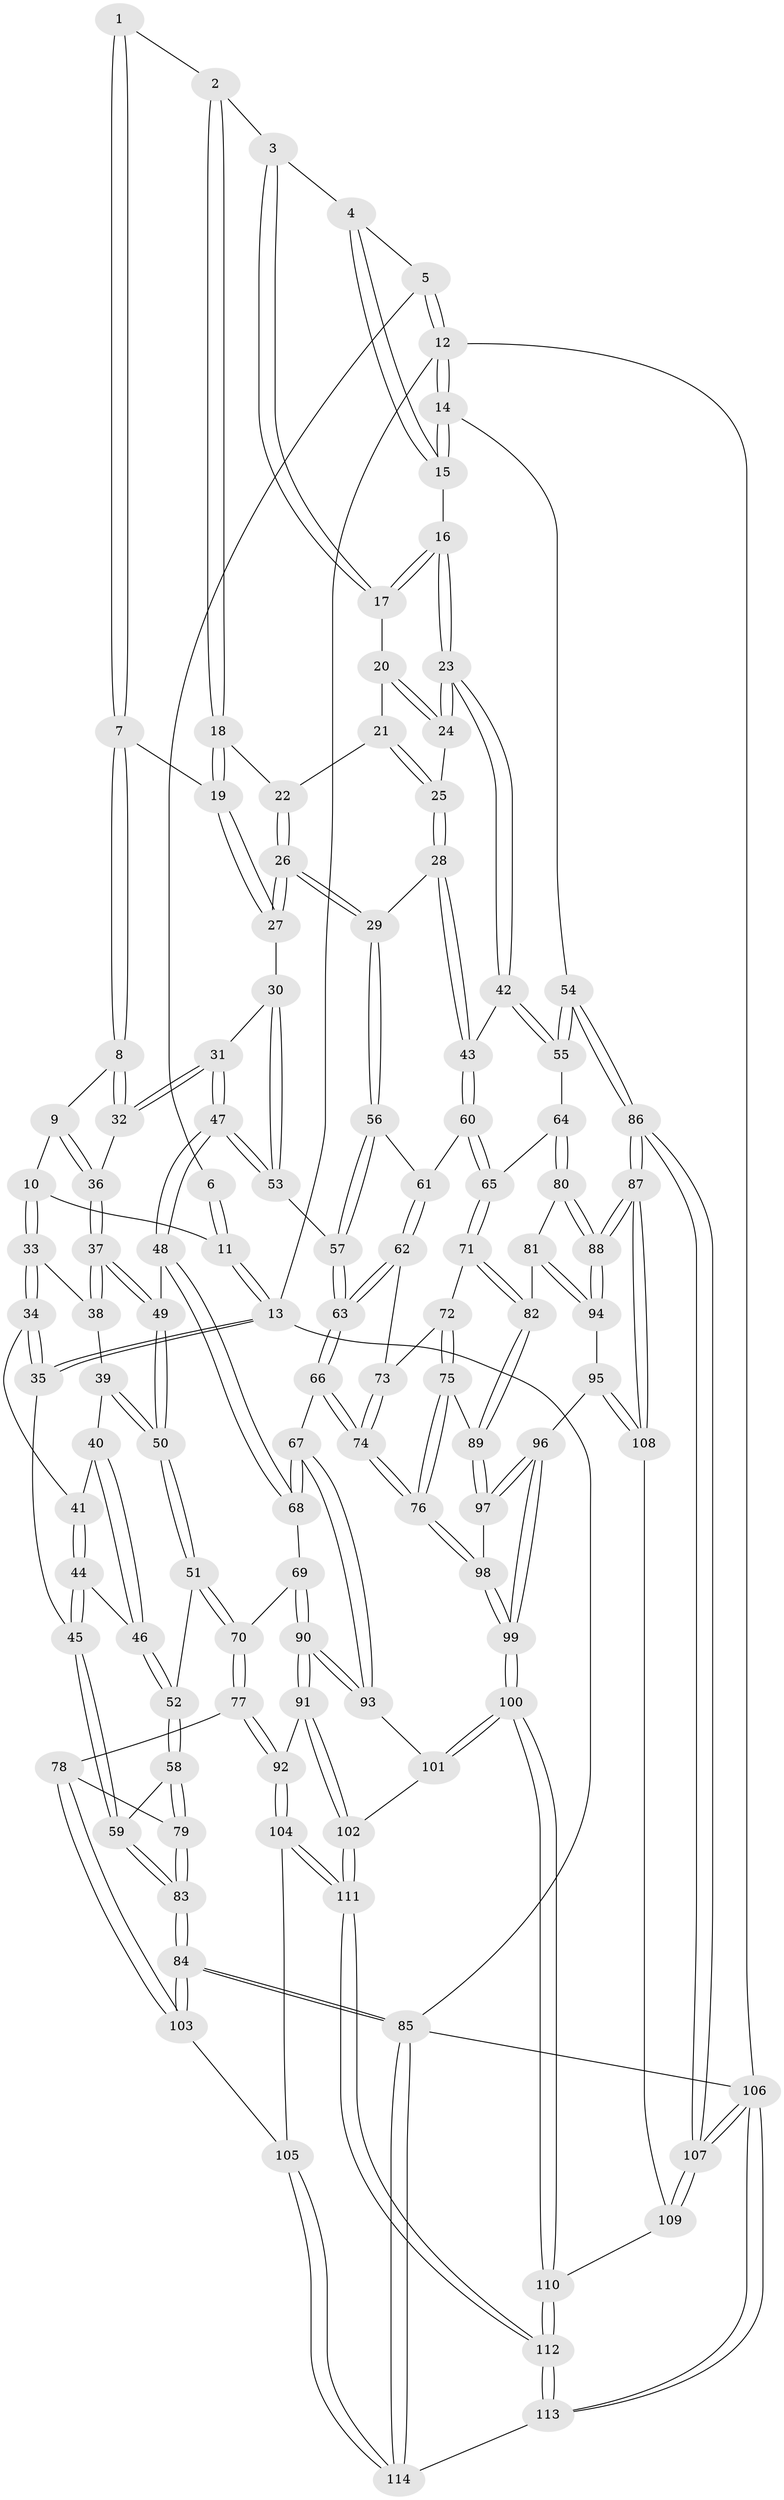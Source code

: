 // coarse degree distribution, {3: 0.08823529411764706, 4: 0.45588235294117646, 5: 0.4117647058823529, 6: 0.04411764705882353}
// Generated by graph-tools (version 1.1) at 2025/42/03/06/25 10:42:29]
// undirected, 114 vertices, 282 edges
graph export_dot {
graph [start="1"]
  node [color=gray90,style=filled];
  1 [pos="+0.4851781978692344+0.023409199169734565"];
  2 [pos="+0.6265456863866441+0.08803186386570068"];
  3 [pos="+0.7692909459848362+0"];
  4 [pos="+0.7792132114117111+0"];
  5 [pos="+0.7839682986986906+0"];
  6 [pos="+0.4079557703216987+0"];
  7 [pos="+0.4942935171754006+0.15887639069090118"];
  8 [pos="+0.4497446701596215+0.16844437195391296"];
  9 [pos="+0.33830405638139616+0.15956739607654363"];
  10 [pos="+0.26661976668795867+0.09812874833185542"];
  11 [pos="+0.2515274886824387+0"];
  12 [pos="+1+0"];
  13 [pos="+0+0"];
  14 [pos="+1+0.2378597034577596"];
  15 [pos="+0.9931396517221988+0.23261438412529928"];
  16 [pos="+0.9482302494716347+0.24552875382596956"];
  17 [pos="+0.7873334194035974+0.08912259018192431"];
  18 [pos="+0.6248716595893034+0.09248107373747833"];
  19 [pos="+0.49442639206223854+0.15892224165384874"];
  20 [pos="+0.7722781665326804+0.12543620030116626"];
  21 [pos="+0.6630885017361968+0.18117409201861143"];
  22 [pos="+0.6602663982876855+0.18091592942102605"];
  23 [pos="+0.9162040896524032+0.2661999055132125"];
  24 [pos="+0.7728505647779118+0.24122582080350477"];
  25 [pos="+0.7707954949569152+0.2421973707152612"];
  26 [pos="+0.5906050443018172+0.28932271062319115"];
  27 [pos="+0.5852906931306752+0.28780373745408006"];
  28 [pos="+0.6940123849015107+0.3403387549576508"];
  29 [pos="+0.6476910837296883+0.3503541267586412"];
  30 [pos="+0.5134357441696293+0.31933783893475964"];
  31 [pos="+0.45448672468266266+0.3225021513982232"];
  32 [pos="+0.4480380524639194+0.3145414023508446"];
  33 [pos="+0.18098033046026166+0.18285007828824978"];
  34 [pos="+0.11617343830494842+0.20456929337654906"];
  35 [pos="+0+0.16779666157678175"];
  36 [pos="+0.34662609622557033+0.26553138360869416"];
  37 [pos="+0.3174802397620808+0.3216020324021806"];
  38 [pos="+0.20472520100510244+0.2481173053541281"];
  39 [pos="+0.21170228411034295+0.33475685227951807"];
  40 [pos="+0.15247633374293115+0.32696854879450526"];
  41 [pos="+0.1179860243399518+0.24864655468688632"];
  42 [pos="+0.8576477699039822+0.39049754313300916"];
  43 [pos="+0.8336305367932377+0.40842958035029703"];
  44 [pos="+0.08613620043961061+0.3736078972692046"];
  45 [pos="+0+0.37067535313314687"];
  46 [pos="+0.10903517634758403+0.38498709746624415"];
  47 [pos="+0.3925623052866418+0.43012800826597963"];
  48 [pos="+0.38847449787684385+0.43245585056272307"];
  49 [pos="+0.2990761920195445+0.4067459030402956"];
  50 [pos="+0.260428006765926+0.4212106963351141"];
  51 [pos="+0.20741972220940796+0.47492370951112806"];
  52 [pos="+0.1958079670091617+0.47579796077833586"];
  53 [pos="+0.5031357717839976+0.43667405808107274"];
  54 [pos="+1+0.4811696900366257"];
  55 [pos="+1+0.4966380986525375"];
  56 [pos="+0.6462443824321317+0.3569488414465287"];
  57 [pos="+0.5308051737024745+0.45277579326406314"];
  58 [pos="+0.14262921485283406+0.5101581576777038"];
  59 [pos="+0+0.3927325201632497"];
  60 [pos="+0.8206046046823825+0.4650901932738354"];
  61 [pos="+0.6614635069480143+0.43089924143986275"];
  62 [pos="+0.6634755242955026+0.5135084901919664"];
  63 [pos="+0.5467174559209169+0.5322484375734887"];
  64 [pos="+0.9874320037622735+0.5241668092701955"];
  65 [pos="+0.8192488990814407+0.48217931383955626"];
  66 [pos="+0.504568442927941+0.5916042214837475"];
  67 [pos="+0.5009701708028428+0.5933490350836521"];
  68 [pos="+0.40509651869443175+0.5054561295846517"];
  69 [pos="+0.31848035604712777+0.5924365964856323"];
  70 [pos="+0.22954588137623988+0.5138662558879613"];
  71 [pos="+0.7913201990374764+0.5450422301622844"];
  72 [pos="+0.6992139815022492+0.5267859348589826"];
  73 [pos="+0.663797526377737+0.5138109485408632"];
  74 [pos="+0.6330569852181411+0.6503412036487722"];
  75 [pos="+0.6856788344319628+0.6438438213382361"];
  76 [pos="+0.6467659858453388+0.6689410369987183"];
  77 [pos="+0.20458927721632203+0.6697287426179798"];
  78 [pos="+0.10900809086055742+0.6479274977490405"];
  79 [pos="+0.101676439465992+0.578780947526157"];
  80 [pos="+0.9019128755296862+0.6084928427536728"];
  81 [pos="+0.8564443828671108+0.6010031407273668"];
  82 [pos="+0.7961771084944871+0.5588076326921566"];
  83 [pos="+0+0.5447338535713641"];
  84 [pos="+0+0.9582671791247399"];
  85 [pos="+0+1"];
  86 [pos="+1+0.986124021999365"];
  87 [pos="+1+0.8201469335184202"];
  88 [pos="+0.9941079175913973+0.7638549284517928"];
  89 [pos="+0.7611928659814713+0.6189259438955166"];
  90 [pos="+0.3367826087784119+0.6629375130910713"];
  91 [pos="+0.3137407022966534+0.7239563303227001"];
  92 [pos="+0.2658838190690234+0.7247911517678318"];
  93 [pos="+0.4979173268722407+0.5987109231514574"];
  94 [pos="+0.8244083729060205+0.7264548065958146"];
  95 [pos="+0.7996646578372867+0.734417774330068"];
  96 [pos="+0.7853497784997403+0.7314191769841875"];
  97 [pos="+0.7679120257360655+0.6976544110693508"];
  98 [pos="+0.6470505457363491+0.6729995549228708"];
  99 [pos="+0.6153325216791004+0.8367596409732626"];
  100 [pos="+0.6072555379550851+0.8501275042091125"];
  101 [pos="+0.501143767622297+0.6571332291007947"];
  102 [pos="+0.37746754854389375+0.803328833978396"];
  103 [pos="+0+0.8456352026260411"];
  104 [pos="+0.1269585072192502+0.8387048067022228"];
  105 [pos="+0.11732148751216392+0.8414550770456297"];
  106 [pos="+1+1"];
  107 [pos="+1+1"];
  108 [pos="+0.8151591062872171+0.8154148140963581"];
  109 [pos="+0.7871339843896469+0.8671281407464415"];
  110 [pos="+0.5930992987706398+0.9041049422503703"];
  111 [pos="+0.4537243384652802+0.9676092406246748"];
  112 [pos="+0.5067307677833729+1"];
  113 [pos="+0.5065197623455547+1"];
  114 [pos="+0.347502347616662+1"];
  1 -- 2;
  1 -- 7;
  1 -- 7;
  2 -- 3;
  2 -- 18;
  2 -- 18;
  3 -- 4;
  3 -- 17;
  3 -- 17;
  4 -- 5;
  4 -- 15;
  4 -- 15;
  5 -- 6;
  5 -- 12;
  5 -- 12;
  6 -- 11;
  6 -- 11;
  7 -- 8;
  7 -- 8;
  7 -- 19;
  8 -- 9;
  8 -- 32;
  8 -- 32;
  9 -- 10;
  9 -- 36;
  9 -- 36;
  10 -- 11;
  10 -- 33;
  10 -- 33;
  11 -- 13;
  11 -- 13;
  12 -- 13;
  12 -- 14;
  12 -- 14;
  12 -- 106;
  13 -- 35;
  13 -- 35;
  13 -- 85;
  14 -- 15;
  14 -- 15;
  14 -- 54;
  15 -- 16;
  16 -- 17;
  16 -- 17;
  16 -- 23;
  16 -- 23;
  17 -- 20;
  18 -- 19;
  18 -- 19;
  18 -- 22;
  19 -- 27;
  19 -- 27;
  20 -- 21;
  20 -- 24;
  20 -- 24;
  21 -- 22;
  21 -- 25;
  21 -- 25;
  22 -- 26;
  22 -- 26;
  23 -- 24;
  23 -- 24;
  23 -- 42;
  23 -- 42;
  24 -- 25;
  25 -- 28;
  25 -- 28;
  26 -- 27;
  26 -- 27;
  26 -- 29;
  26 -- 29;
  27 -- 30;
  28 -- 29;
  28 -- 43;
  28 -- 43;
  29 -- 56;
  29 -- 56;
  30 -- 31;
  30 -- 53;
  30 -- 53;
  31 -- 32;
  31 -- 32;
  31 -- 47;
  31 -- 47;
  32 -- 36;
  33 -- 34;
  33 -- 34;
  33 -- 38;
  34 -- 35;
  34 -- 35;
  34 -- 41;
  35 -- 45;
  36 -- 37;
  36 -- 37;
  37 -- 38;
  37 -- 38;
  37 -- 49;
  37 -- 49;
  38 -- 39;
  39 -- 40;
  39 -- 50;
  39 -- 50;
  40 -- 41;
  40 -- 46;
  40 -- 46;
  41 -- 44;
  41 -- 44;
  42 -- 43;
  42 -- 55;
  42 -- 55;
  43 -- 60;
  43 -- 60;
  44 -- 45;
  44 -- 45;
  44 -- 46;
  45 -- 59;
  45 -- 59;
  46 -- 52;
  46 -- 52;
  47 -- 48;
  47 -- 48;
  47 -- 53;
  47 -- 53;
  48 -- 49;
  48 -- 68;
  48 -- 68;
  49 -- 50;
  49 -- 50;
  50 -- 51;
  50 -- 51;
  51 -- 52;
  51 -- 70;
  51 -- 70;
  52 -- 58;
  52 -- 58;
  53 -- 57;
  54 -- 55;
  54 -- 55;
  54 -- 86;
  54 -- 86;
  55 -- 64;
  56 -- 57;
  56 -- 57;
  56 -- 61;
  57 -- 63;
  57 -- 63;
  58 -- 59;
  58 -- 79;
  58 -- 79;
  59 -- 83;
  59 -- 83;
  60 -- 61;
  60 -- 65;
  60 -- 65;
  61 -- 62;
  61 -- 62;
  62 -- 63;
  62 -- 63;
  62 -- 73;
  63 -- 66;
  63 -- 66;
  64 -- 65;
  64 -- 80;
  64 -- 80;
  65 -- 71;
  65 -- 71;
  66 -- 67;
  66 -- 74;
  66 -- 74;
  67 -- 68;
  67 -- 68;
  67 -- 93;
  67 -- 93;
  68 -- 69;
  69 -- 70;
  69 -- 90;
  69 -- 90;
  70 -- 77;
  70 -- 77;
  71 -- 72;
  71 -- 82;
  71 -- 82;
  72 -- 73;
  72 -- 75;
  72 -- 75;
  73 -- 74;
  73 -- 74;
  74 -- 76;
  74 -- 76;
  75 -- 76;
  75 -- 76;
  75 -- 89;
  76 -- 98;
  76 -- 98;
  77 -- 78;
  77 -- 92;
  77 -- 92;
  78 -- 79;
  78 -- 103;
  78 -- 103;
  79 -- 83;
  79 -- 83;
  80 -- 81;
  80 -- 88;
  80 -- 88;
  81 -- 82;
  81 -- 94;
  81 -- 94;
  82 -- 89;
  82 -- 89;
  83 -- 84;
  83 -- 84;
  84 -- 85;
  84 -- 85;
  84 -- 103;
  84 -- 103;
  85 -- 114;
  85 -- 114;
  85 -- 106;
  86 -- 87;
  86 -- 87;
  86 -- 107;
  86 -- 107;
  87 -- 88;
  87 -- 88;
  87 -- 108;
  87 -- 108;
  88 -- 94;
  88 -- 94;
  89 -- 97;
  89 -- 97;
  90 -- 91;
  90 -- 91;
  90 -- 93;
  90 -- 93;
  91 -- 92;
  91 -- 102;
  91 -- 102;
  92 -- 104;
  92 -- 104;
  93 -- 101;
  94 -- 95;
  95 -- 96;
  95 -- 108;
  95 -- 108;
  96 -- 97;
  96 -- 97;
  96 -- 99;
  96 -- 99;
  97 -- 98;
  98 -- 99;
  98 -- 99;
  99 -- 100;
  99 -- 100;
  100 -- 101;
  100 -- 101;
  100 -- 110;
  100 -- 110;
  101 -- 102;
  102 -- 111;
  102 -- 111;
  103 -- 105;
  104 -- 105;
  104 -- 111;
  104 -- 111;
  105 -- 114;
  105 -- 114;
  106 -- 107;
  106 -- 107;
  106 -- 113;
  106 -- 113;
  107 -- 109;
  107 -- 109;
  108 -- 109;
  109 -- 110;
  110 -- 112;
  110 -- 112;
  111 -- 112;
  111 -- 112;
  112 -- 113;
  112 -- 113;
  113 -- 114;
}
